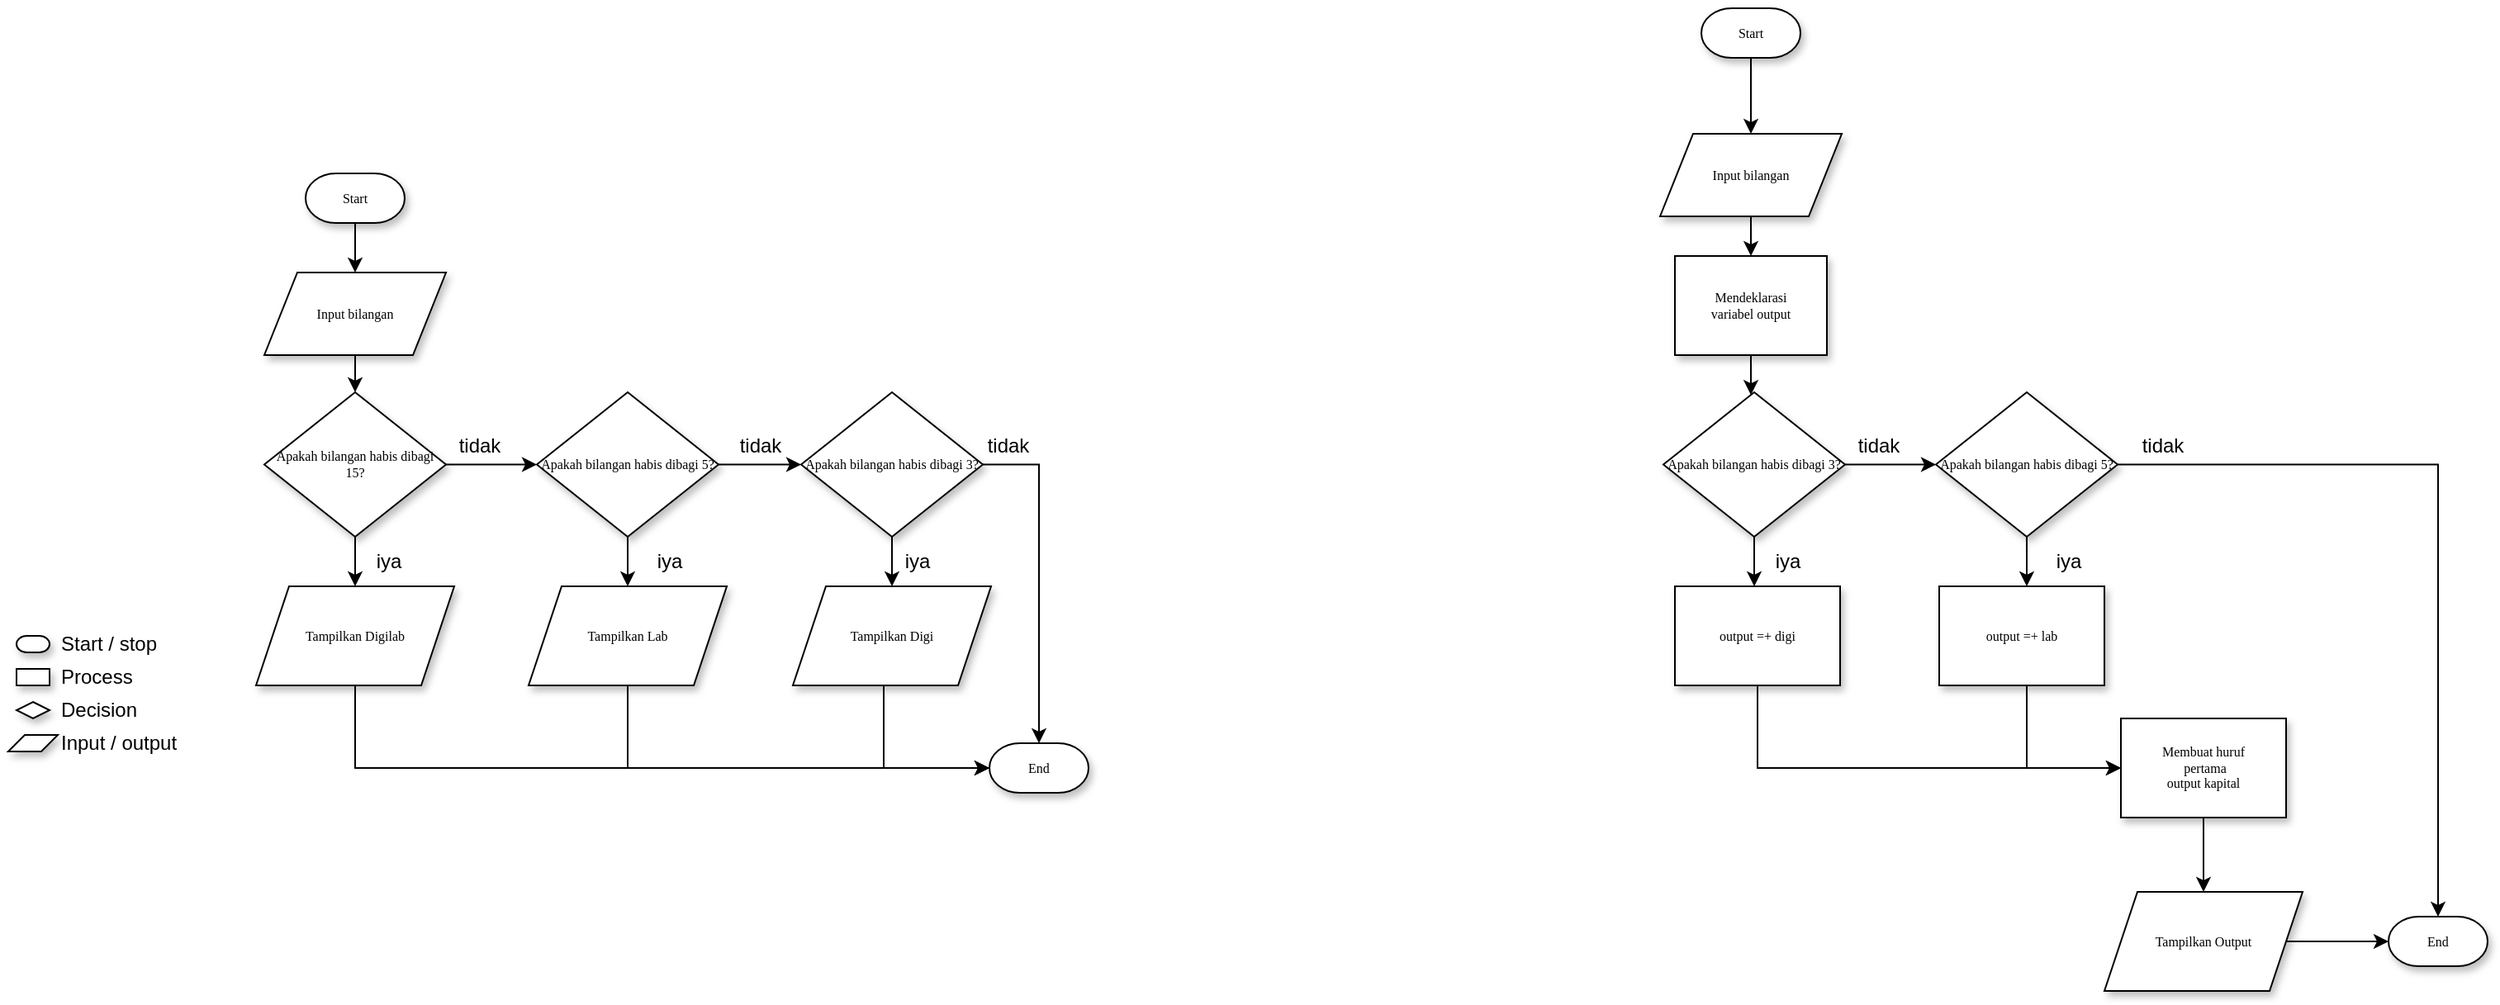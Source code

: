 <mxfile version="20.3.0" type="device"><diagram name="Page-1" id="edf60f1a-56cd-e834-aa8a-f176f3a09ee4"><mxGraphModel dx="922" dy="-244" grid="0" gridSize="10" guides="0" tooltips="1" connect="1" arrows="1" fold="1" page="1" pageScale="1" pageWidth="1100" pageHeight="850" background="none" math="0" shadow="0"><root><mxCell id="0"/><mxCell id="1" parent="0"/><mxCell id="XlND6uxP6Ez_qVKM2dYG-17" value="" style="edgeStyle=orthogonalEdgeStyle;rounded=0;orthogonalLoop=1;jettySize=auto;html=1;" parent="1" source="60e70716793133e9-30" target="XlND6uxP6Ez_qVKM2dYG-16" edge="1"><mxGeometry relative="1" as="geometry"/></mxCell><mxCell id="60e70716793133e9-30" value="Start" style="strokeWidth=1;html=1;shape=mxgraph.flowchart.terminator;whiteSpace=wrap;rounded=0;shadow=1;labelBackgroundColor=none;fontFamily=Verdana;fontSize=8;align=center;" parent="1" vertex="1"><mxGeometry x="300" y="1180" width="60" height="30" as="geometry"/></mxCell><mxCell id="XlND6uxP6Ez_qVKM2dYG-1" value="" style="strokeWidth=1;html=1;shape=mxgraph.flowchart.terminator;whiteSpace=wrap;rounded=0;shadow=1;labelBackgroundColor=none;fontFamily=Verdana;fontSize=8;align=center;" parent="1" vertex="1"><mxGeometry x="125" y="1460" width="20" height="10" as="geometry"/></mxCell><mxCell id="XlND6uxP6Ez_qVKM2dYG-4" value="Start / stop" style="text;html=1;align=left;verticalAlign=middle;resizable=0;points=[];autosize=1;strokeColor=none;fillColor=none;" parent="1" vertex="1"><mxGeometry x="150" y="1450" width="80" height="30" as="geometry"/></mxCell><mxCell id="XlND6uxP6Ez_qVKM2dYG-6" value="" style="whiteSpace=wrap;html=1;shadow=1;" parent="1" vertex="1"><mxGeometry x="125" y="1480" width="20" height="10" as="geometry"/></mxCell><mxCell id="XlND6uxP6Ez_qVKM2dYG-7" value="Process" style="text;html=1;align=left;verticalAlign=middle;resizable=0;points=[];autosize=1;strokeColor=none;fillColor=none;" parent="1" vertex="1"><mxGeometry x="150" y="1470" width="70" height="30" as="geometry"/></mxCell><mxCell id="XlND6uxP6Ez_qVKM2dYG-8" value="" style="rhombus;whiteSpace=wrap;html=1;shadow=1;" parent="1" vertex="1"><mxGeometry x="125" y="1500" width="20" height="10" as="geometry"/></mxCell><mxCell id="XlND6uxP6Ez_qVKM2dYG-9" value="Decision" style="text;html=1;align=left;verticalAlign=middle;resizable=0;points=[];autosize=1;strokeColor=none;fillColor=none;" parent="1" vertex="1"><mxGeometry x="150" y="1490" width="70" height="30" as="geometry"/></mxCell><mxCell id="XlND6uxP6Ez_qVKM2dYG-10" value="Input / output" style="text;html=1;align=left;verticalAlign=middle;resizable=0;points=[];autosize=1;strokeColor=none;fillColor=none;" parent="1" vertex="1"><mxGeometry x="150" y="1510" width="90" height="30" as="geometry"/></mxCell><mxCell id="XlND6uxP6Ez_qVKM2dYG-12" value="" style="shape=parallelogram;perimeter=parallelogramPerimeter;whiteSpace=wrap;html=1;fixedSize=1;shadow=1;size=10;" parent="1" vertex="1"><mxGeometry x="120" y="1520" width="30" height="10" as="geometry"/></mxCell><mxCell id="XlND6uxP6Ez_qVKM2dYG-19" value="" style="edgeStyle=orthogonalEdgeStyle;rounded=0;orthogonalLoop=1;jettySize=auto;html=1;" parent="1" source="XlND6uxP6Ez_qVKM2dYG-16" target="XlND6uxP6Ez_qVKM2dYG-18" edge="1"><mxGeometry relative="1" as="geometry"/></mxCell><mxCell id="XlND6uxP6Ez_qVKM2dYG-16" value="&lt;p style=&quot;line-height: 1;&quot;&gt;Input bilangan&lt;/p&gt;" style="shape=parallelogram;perimeter=parallelogramPerimeter;whiteSpace=wrap;html=1;fixedSize=1;fontSize=8;fontFamily=Verdana;strokeWidth=1;rounded=0;shadow=1;labelBackgroundColor=none;" parent="1" vertex="1"><mxGeometry x="275" y="1240" width="110" height="50" as="geometry"/></mxCell><mxCell id="XlND6uxP6Ez_qVKM2dYG-21" value="" style="edgeStyle=orthogonalEdgeStyle;rounded=0;orthogonalLoop=1;jettySize=auto;html=1;" parent="1" source="XlND6uxP6Ez_qVKM2dYG-18" target="XlND6uxP6Ez_qVKM2dYG-20" edge="1"><mxGeometry relative="1" as="geometry"/></mxCell><mxCell id="XlND6uxP6Ez_qVKM2dYG-25" value="" style="edgeStyle=orthogonalEdgeStyle;rounded=0;orthogonalLoop=1;jettySize=auto;html=1;" parent="1" source="XlND6uxP6Ez_qVKM2dYG-18" target="XlND6uxP6Ez_qVKM2dYG-24" edge="1"><mxGeometry relative="1" as="geometry"/></mxCell><mxCell id="XlND6uxP6Ez_qVKM2dYG-18" value="Apakah bilangan habis dibagi 15?" style="rhombus;whiteSpace=wrap;html=1;fontSize=8;fontFamily=Verdana;strokeWidth=1;rounded=0;shadow=1;labelBackgroundColor=none;" parent="1" vertex="1"><mxGeometry x="275" y="1312.5" width="110" height="87.5" as="geometry"/></mxCell><mxCell id="XlND6uxP6Ez_qVKM2dYG-23" value="" style="edgeStyle=orthogonalEdgeStyle;rounded=0;orthogonalLoop=1;jettySize=auto;html=1;" parent="1" source="XlND6uxP6Ez_qVKM2dYG-20" target="XlND6uxP6Ez_qVKM2dYG-22" edge="1"><mxGeometry relative="1" as="geometry"/></mxCell><mxCell id="XlND6uxP6Ez_qVKM2dYG-30" value="" style="edgeStyle=orthogonalEdgeStyle;rounded=0;orthogonalLoop=1;jettySize=auto;html=1;" parent="1" source="XlND6uxP6Ez_qVKM2dYG-20" target="XlND6uxP6Ez_qVKM2dYG-29" edge="1"><mxGeometry relative="1" as="geometry"/></mxCell><mxCell id="XlND6uxP6Ez_qVKM2dYG-20" value="Apakah bilangan habis dibagi 5?" style="rhombus;whiteSpace=wrap;html=1;fontSize=8;fontFamily=Verdana;strokeWidth=1;rounded=0;shadow=1;labelBackgroundColor=none;" parent="1" vertex="1"><mxGeometry x="440" y="1312.5" width="110" height="87.5" as="geometry"/></mxCell><mxCell id="XlND6uxP6Ez_qVKM2dYG-27" value="" style="edgeStyle=orthogonalEdgeStyle;rounded=0;orthogonalLoop=1;jettySize=auto;html=1;entryX=0.5;entryY=0;entryDx=0;entryDy=0;entryPerimeter=0;" parent="1" source="XlND6uxP6Ez_qVKM2dYG-22" target="XlND6uxP6Ez_qVKM2dYG-38" edge="1"><mxGeometry relative="1" as="geometry"><mxPoint x="745" y="1510" as="targetPoint"/></mxGeometry></mxCell><mxCell id="XlND6uxP6Ez_qVKM2dYG-34" value="" style="edgeStyle=orthogonalEdgeStyle;rounded=0;orthogonalLoop=1;jettySize=auto;html=1;" parent="1" source="XlND6uxP6Ez_qVKM2dYG-22" target="XlND6uxP6Ez_qVKM2dYG-33" edge="1"><mxGeometry relative="1" as="geometry"/></mxCell><mxCell id="XlND6uxP6Ez_qVKM2dYG-22" value="Apakah bilangan habis dibagi 3?" style="rhombus;whiteSpace=wrap;html=1;fontSize=8;fontFamily=Verdana;strokeWidth=1;rounded=0;shadow=1;labelBackgroundColor=none;" parent="1" vertex="1"><mxGeometry x="600" y="1312.5" width="110" height="87.5" as="geometry"/></mxCell><mxCell id="XlND6uxP6Ez_qVKM2dYG-37" style="edgeStyle=orthogonalEdgeStyle;rounded=0;orthogonalLoop=1;jettySize=auto;html=1;entryX=0;entryY=0.5;entryDx=0;entryDy=0;entryPerimeter=0;" parent="1" source="XlND6uxP6Ez_qVKM2dYG-24" target="XlND6uxP6Ez_qVKM2dYG-38" edge="1"><mxGeometry relative="1" as="geometry"><mxPoint x="690" y="1540" as="targetPoint"/><Array as="points"><mxPoint x="330" y="1540"/><mxPoint x="720" y="1540"/><mxPoint x="720" y="1535"/><mxPoint x="724" y="1535"/><mxPoint x="724" y="1546"/><mxPoint x="731" y="1546"/><mxPoint x="731" y="1540"/></Array></mxGeometry></mxCell><mxCell id="XlND6uxP6Ez_qVKM2dYG-24" value="Tampilkan Digilab" style="shape=parallelogram;perimeter=parallelogramPerimeter;whiteSpace=wrap;html=1;fixedSize=1;fontSize=8;fontFamily=Verdana;strokeWidth=1;rounded=0;shadow=1;labelBackgroundColor=none;" parent="1" vertex="1"><mxGeometry x="270" y="1430" width="120" height="60" as="geometry"/></mxCell><mxCell id="XlND6uxP6Ez_qVKM2dYG-36" style="edgeStyle=orthogonalEdgeStyle;rounded=0;orthogonalLoop=1;jettySize=auto;html=1;" parent="1" source="XlND6uxP6Ez_qVKM2dYG-29" target="XlND6uxP6Ez_qVKM2dYG-38" edge="1"><mxGeometry relative="1" as="geometry"><mxPoint x="690" y="1540" as="targetPoint"/><Array as="points"><mxPoint x="495" y="1540"/></Array></mxGeometry></mxCell><mxCell id="XlND6uxP6Ez_qVKM2dYG-29" value="Tampilkan Lab" style="shape=parallelogram;perimeter=parallelogramPerimeter;whiteSpace=wrap;html=1;fixedSize=1;fontSize=8;fontFamily=Verdana;strokeWidth=1;rounded=0;shadow=1;labelBackgroundColor=none;" parent="1" vertex="1"><mxGeometry x="435" y="1430" width="120" height="60" as="geometry"/></mxCell><mxCell id="XlND6uxP6Ez_qVKM2dYG-35" style="edgeStyle=orthogonalEdgeStyle;rounded=0;orthogonalLoop=1;jettySize=auto;html=1;" parent="1" source="XlND6uxP6Ez_qVKM2dYG-33" target="XlND6uxP6Ez_qVKM2dYG-38" edge="1"><mxGeometry relative="1" as="geometry"><mxPoint x="720" y="1530" as="targetPoint"/><Array as="points"><mxPoint x="650" y="1540"/></Array></mxGeometry></mxCell><mxCell id="XlND6uxP6Ez_qVKM2dYG-33" value="Tampilkan Digi" style="shape=parallelogram;perimeter=parallelogramPerimeter;whiteSpace=wrap;html=1;fixedSize=1;fontSize=8;fontFamily=Verdana;strokeWidth=1;rounded=0;shadow=1;labelBackgroundColor=none;" parent="1" vertex="1"><mxGeometry x="595" y="1430" width="120" height="60" as="geometry"/></mxCell><mxCell id="XlND6uxP6Ez_qVKM2dYG-38" value="End" style="strokeWidth=1;html=1;shape=mxgraph.flowchart.terminator;whiteSpace=wrap;rounded=0;shadow=1;labelBackgroundColor=none;fontFamily=Verdana;fontSize=8;align=center;" parent="1" vertex="1"><mxGeometry x="714" y="1525" width="60" height="30" as="geometry"/></mxCell><mxCell id="T8LB5P17owQjA9VhIuIK-5" value="iya" style="text;html=1;align=center;verticalAlign=middle;resizable=0;points=[];autosize=1;strokeColor=none;fillColor=none;" vertex="1" parent="1"><mxGeometry x="330" y="1400" width="40" height="30" as="geometry"/></mxCell><mxCell id="T8LB5P17owQjA9VhIuIK-6" value="tidak" style="text;html=1;align=center;verticalAlign=middle;resizable=0;points=[];autosize=1;strokeColor=none;fillColor=none;" vertex="1" parent="1"><mxGeometry x="380" y="1330" width="50" height="30" as="geometry"/></mxCell><mxCell id="T8LB5P17owQjA9VhIuIK-7" value="iya" style="text;html=1;align=center;verticalAlign=middle;resizable=0;points=[];autosize=1;strokeColor=none;fillColor=none;" vertex="1" parent="1"><mxGeometry x="500" y="1400" width="40" height="30" as="geometry"/></mxCell><mxCell id="T8LB5P17owQjA9VhIuIK-8" value="tidak" style="text;html=1;align=center;verticalAlign=middle;resizable=0;points=[];autosize=1;strokeColor=none;fillColor=none;" vertex="1" parent="1"><mxGeometry x="550" y="1330" width="50" height="30" as="geometry"/></mxCell><mxCell id="T8LB5P17owQjA9VhIuIK-9" value="iya" style="text;html=1;align=center;verticalAlign=middle;resizable=0;points=[];autosize=1;strokeColor=none;fillColor=none;" vertex="1" parent="1"><mxGeometry x="650" y="1400" width="40" height="30" as="geometry"/></mxCell><mxCell id="T8LB5P17owQjA9VhIuIK-10" value="tidak" style="text;html=1;align=center;verticalAlign=middle;resizable=0;points=[];autosize=1;strokeColor=none;fillColor=none;" vertex="1" parent="1"><mxGeometry x="700" y="1330" width="50" height="30" as="geometry"/></mxCell><mxCell id="T8LB5P17owQjA9VhIuIK-11" value="" style="edgeStyle=orthogonalEdgeStyle;rounded=0;orthogonalLoop=1;jettySize=auto;html=1;" edge="1" parent="1" source="T8LB5P17owQjA9VhIuIK-12" target="T8LB5P17owQjA9VhIuIK-14"><mxGeometry relative="1" as="geometry"/></mxCell><mxCell id="T8LB5P17owQjA9VhIuIK-12" value="Start" style="strokeWidth=1;html=1;shape=mxgraph.flowchart.terminator;whiteSpace=wrap;rounded=0;shadow=1;labelBackgroundColor=none;fontFamily=Verdana;fontSize=8;align=center;" vertex="1" parent="1"><mxGeometry x="1145" y="1080" width="60" height="30" as="geometry"/></mxCell><mxCell id="T8LB5P17owQjA9VhIuIK-13" value="" style="edgeStyle=orthogonalEdgeStyle;rounded=0;orthogonalLoop=1;jettySize=auto;html=1;exitX=0.5;exitY=1;exitDx=0;exitDy=0;" edge="1" parent="1" source="T8LB5P17owQjA9VhIuIK-37" target="T8LB5P17owQjA9VhIuIK-17"><mxGeometry relative="1" as="geometry"><Array as="points"><mxPoint x="1175" y="1300"/><mxPoint x="1175" y="1300"/></Array></mxGeometry></mxCell><mxCell id="T8LB5P17owQjA9VhIuIK-38" value="" style="edgeStyle=orthogonalEdgeStyle;rounded=0;orthogonalLoop=1;jettySize=auto;html=1;" edge="1" parent="1" source="T8LB5P17owQjA9VhIuIK-14" target="T8LB5P17owQjA9VhIuIK-37"><mxGeometry relative="1" as="geometry"/></mxCell><mxCell id="T8LB5P17owQjA9VhIuIK-14" value="&lt;p style=&quot;line-height: 1;&quot;&gt;Input bilangan&lt;/p&gt;" style="shape=parallelogram;perimeter=parallelogramPerimeter;whiteSpace=wrap;html=1;fixedSize=1;fontSize=8;fontFamily=Verdana;strokeWidth=1;rounded=0;shadow=1;labelBackgroundColor=none;" vertex="1" parent="1"><mxGeometry x="1120" y="1156" width="110" height="50" as="geometry"/></mxCell><mxCell id="T8LB5P17owQjA9VhIuIK-15" value="" style="edgeStyle=orthogonalEdgeStyle;rounded=0;orthogonalLoop=1;jettySize=auto;html=1;" edge="1" parent="1" source="T8LB5P17owQjA9VhIuIK-17" target="T8LB5P17owQjA9VhIuIK-20"><mxGeometry relative="1" as="geometry"/></mxCell><mxCell id="T8LB5P17owQjA9VhIuIK-16" value="" style="edgeStyle=orthogonalEdgeStyle;rounded=0;orthogonalLoop=1;jettySize=auto;html=1;" edge="1" parent="1" source="T8LB5P17owQjA9VhIuIK-17"><mxGeometry relative="1" as="geometry"><mxPoint x="1177.034" y="1430" as="targetPoint"/></mxGeometry></mxCell><mxCell id="T8LB5P17owQjA9VhIuIK-17" value="Apakah bilangan habis dibagi 3?" style="rhombus;whiteSpace=wrap;html=1;fontSize=8;fontFamily=Verdana;strokeWidth=1;rounded=0;shadow=1;labelBackgroundColor=none;" vertex="1" parent="1"><mxGeometry x="1122" y="1312.5" width="110" height="87.5" as="geometry"/></mxCell><mxCell id="T8LB5P17owQjA9VhIuIK-18" value="" style="edgeStyle=orthogonalEdgeStyle;rounded=0;orthogonalLoop=1;jettySize=auto;html=1;entryX=0.5;entryY=0;entryDx=0;entryDy=0;entryPerimeter=0;" edge="1" parent="1" source="T8LB5P17owQjA9VhIuIK-20" target="T8LB5P17owQjA9VhIuIK-30"><mxGeometry relative="1" as="geometry"><mxPoint x="1447" y="1356.25" as="targetPoint"/></mxGeometry></mxCell><mxCell id="T8LB5P17owQjA9VhIuIK-19" value="" style="edgeStyle=orthogonalEdgeStyle;rounded=0;orthogonalLoop=1;jettySize=auto;html=1;" edge="1" parent="1" source="T8LB5P17owQjA9VhIuIK-20"><mxGeometry relative="1" as="geometry"><mxPoint x="1342" y="1430" as="targetPoint"/></mxGeometry></mxCell><mxCell id="T8LB5P17owQjA9VhIuIK-20" value="Apakah bilangan habis dibagi 5?" style="rhombus;whiteSpace=wrap;html=1;fontSize=8;fontFamily=Verdana;strokeWidth=1;rounded=0;shadow=1;labelBackgroundColor=none;" vertex="1" parent="1"><mxGeometry x="1287" y="1312.5" width="110" height="87.5" as="geometry"/></mxCell><mxCell id="T8LB5P17owQjA9VhIuIK-26" style="edgeStyle=orthogonalEdgeStyle;rounded=0;orthogonalLoop=1;jettySize=auto;html=1;" edge="1" parent="1"><mxGeometry relative="1" as="geometry"><mxPoint x="1399" y="1540" as="targetPoint"/><Array as="points"><mxPoint x="1342" y="1540"/></Array><mxPoint x="1342" y="1490" as="sourcePoint"/></mxGeometry></mxCell><mxCell id="T8LB5P17owQjA9VhIuIK-30" value="End" style="strokeWidth=1;html=1;shape=mxgraph.flowchart.terminator;whiteSpace=wrap;rounded=0;shadow=1;labelBackgroundColor=none;fontFamily=Verdana;fontSize=8;align=center;" vertex="1" parent="1"><mxGeometry x="1561" y="1630" width="60" height="30" as="geometry"/></mxCell><mxCell id="T8LB5P17owQjA9VhIuIK-31" value="iya" style="text;html=1;align=center;verticalAlign=middle;resizable=0;points=[];autosize=1;strokeColor=none;fillColor=none;" vertex="1" parent="1"><mxGeometry x="1177" y="1400" width="40" height="30" as="geometry"/></mxCell><mxCell id="T8LB5P17owQjA9VhIuIK-32" value="tidak" style="text;html=1;align=center;verticalAlign=middle;resizable=0;points=[];autosize=1;strokeColor=none;fillColor=none;" vertex="1" parent="1"><mxGeometry x="1227" y="1330" width="50" height="30" as="geometry"/></mxCell><mxCell id="T8LB5P17owQjA9VhIuIK-33" value="iya" style="text;html=1;align=center;verticalAlign=middle;resizable=0;points=[];autosize=1;strokeColor=none;fillColor=none;" vertex="1" parent="1"><mxGeometry x="1347" y="1400" width="40" height="30" as="geometry"/></mxCell><mxCell id="T8LB5P17owQjA9VhIuIK-34" value="tidak" style="text;html=1;align=center;verticalAlign=middle;resizable=0;points=[];autosize=1;strokeColor=none;fillColor=none;" vertex="1" parent="1"><mxGeometry x="1399" y="1330" width="50" height="30" as="geometry"/></mxCell><mxCell id="T8LB5P17owQjA9VhIuIK-37" value="Mendeklarasi &lt;br&gt;variabel output" style="whiteSpace=wrap;html=1;fontSize=8;fontFamily=Verdana;strokeWidth=1;rounded=0;shadow=1;labelBackgroundColor=none;" vertex="1" parent="1"><mxGeometry x="1129" y="1230" width="92" height="60" as="geometry"/></mxCell><mxCell id="T8LB5P17owQjA9VhIuIK-45" style="edgeStyle=orthogonalEdgeStyle;rounded=0;orthogonalLoop=1;jettySize=auto;html=1;entryX=0;entryY=0.5;entryDx=0;entryDy=0;" edge="1" parent="1" source="T8LB5P17owQjA9VhIuIK-39" target="T8LB5P17owQjA9VhIuIK-41"><mxGeometry relative="1" as="geometry"><Array as="points"><mxPoint x="1179" y="1540"/></Array></mxGeometry></mxCell><mxCell id="T8LB5P17owQjA9VhIuIK-39" value="output =+ digi" style="whiteSpace=wrap;html=1;fontSize=8;fontFamily=Verdana;strokeWidth=1;rounded=0;shadow=1;labelBackgroundColor=none;" vertex="1" parent="1"><mxGeometry x="1129" y="1430" width="100" height="60" as="geometry"/></mxCell><mxCell id="T8LB5P17owQjA9VhIuIK-40" value="output =+ lab" style="whiteSpace=wrap;html=1;fontSize=8;fontFamily=Verdana;strokeWidth=1;rounded=0;shadow=1;labelBackgroundColor=none;" vertex="1" parent="1"><mxGeometry x="1289" y="1430" width="100" height="60" as="geometry"/></mxCell><mxCell id="T8LB5P17owQjA9VhIuIK-49" value="" style="edgeStyle=orthogonalEdgeStyle;rounded=0;orthogonalLoop=1;jettySize=auto;html=1;" edge="1" parent="1" source="T8LB5P17owQjA9VhIuIK-41" target="T8LB5P17owQjA9VhIuIK-48"><mxGeometry relative="1" as="geometry"/></mxCell><mxCell id="T8LB5P17owQjA9VhIuIK-41" value="Membuat huruf&lt;br&gt;&amp;nbsp;pertama &lt;br&gt;output kapital" style="whiteSpace=wrap;html=1;fontSize=8;fontFamily=Verdana;strokeWidth=1;rounded=0;shadow=1;labelBackgroundColor=none;" vertex="1" parent="1"><mxGeometry x="1399" y="1510" width="100" height="60" as="geometry"/></mxCell><mxCell id="T8LB5P17owQjA9VhIuIK-50" style="edgeStyle=orthogonalEdgeStyle;rounded=0;orthogonalLoop=1;jettySize=auto;html=1;" edge="1" parent="1" source="T8LB5P17owQjA9VhIuIK-48" target="T8LB5P17owQjA9VhIuIK-30"><mxGeometry relative="1" as="geometry"/></mxCell><mxCell id="T8LB5P17owQjA9VhIuIK-48" value="Tampilkan Output" style="shape=parallelogram;perimeter=parallelogramPerimeter;whiteSpace=wrap;html=1;fixedSize=1;fontSize=8;fontFamily=Verdana;strokeWidth=1;rounded=0;shadow=1;labelBackgroundColor=none;" vertex="1" parent="1"><mxGeometry x="1389" y="1615" width="120" height="60" as="geometry"/></mxCell></root></mxGraphModel></diagram></mxfile>
